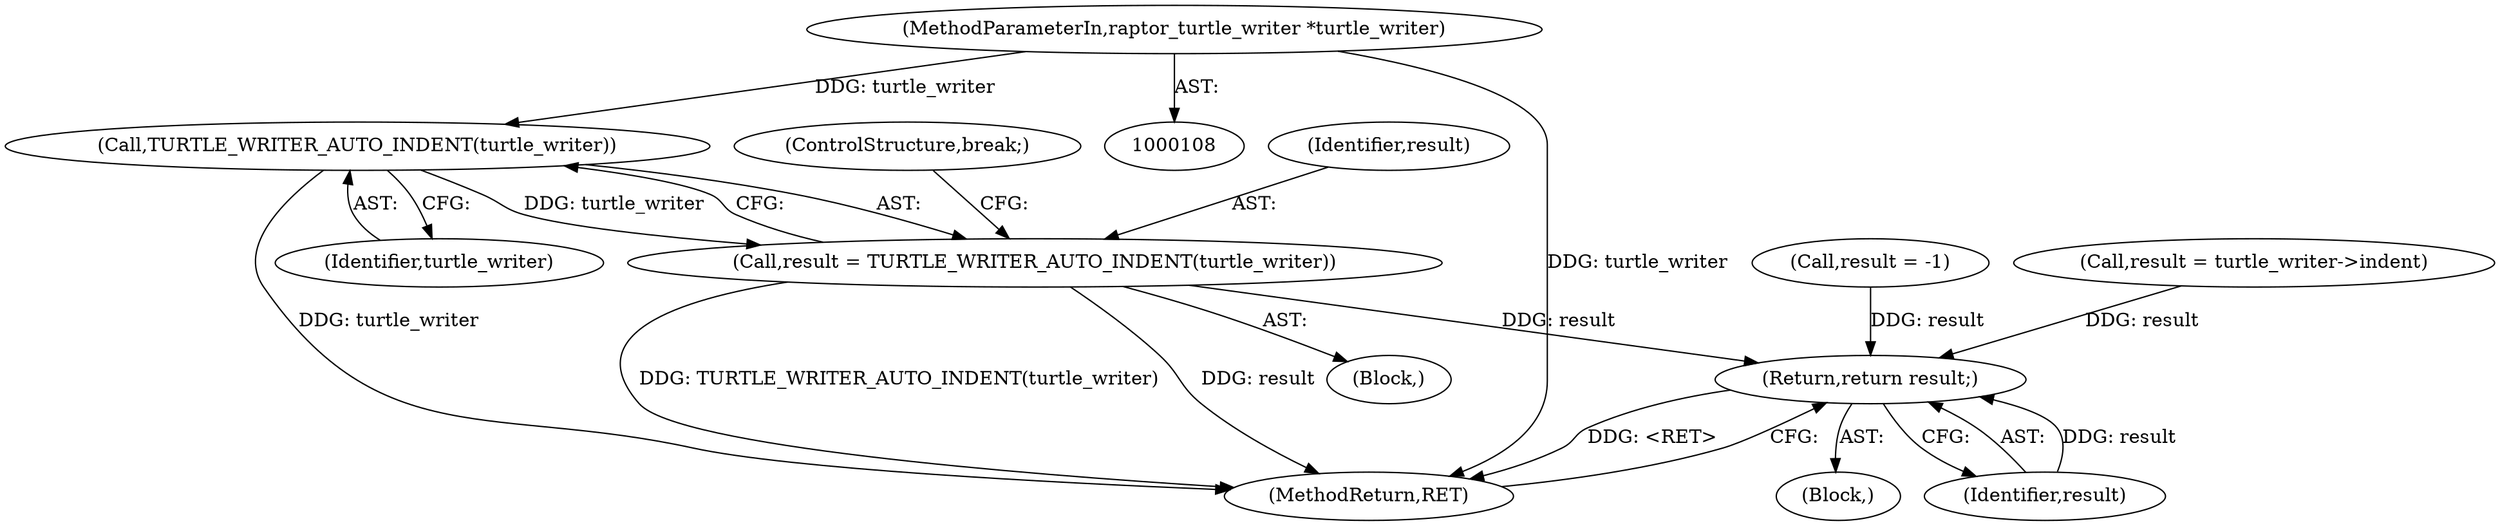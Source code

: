 digraph "0_raptor_a676f235309a59d4aa78eeffd2574ae5d341fcb0_4@pointer" {
"1000109" [label="(MethodParameterIn,raptor_turtle_writer *turtle_writer)"];
"1000123" [label="(Call,TURTLE_WRITER_AUTO_INDENT(turtle_writer))"];
"1000121" [label="(Call,result = TURTLE_WRITER_AUTO_INDENT(turtle_writer))"];
"1000175" [label="(Return,return result;)"];
"1000177" [label="(MethodReturn,RET)"];
"1000111" [label="(Block,)"];
"1000123" [label="(Call,TURTLE_WRITER_AUTO_INDENT(turtle_writer))"];
"1000125" [label="(ControlStructure,break;)"];
"1000122" [label="(Identifier,result)"];
"1000176" [label="(Identifier,result)"];
"1000127" [label="(Call,result = turtle_writer->indent)"];
"1000175" [label="(Return,return result;)"];
"1000113" [label="(Call,result = -1)"];
"1000124" [label="(Identifier,turtle_writer)"];
"1000121" [label="(Call,result = TURTLE_WRITER_AUTO_INDENT(turtle_writer))"];
"1000119" [label="(Block,)"];
"1000109" [label="(MethodParameterIn,raptor_turtle_writer *turtle_writer)"];
"1000109" -> "1000108"  [label="AST: "];
"1000109" -> "1000177"  [label="DDG: turtle_writer"];
"1000109" -> "1000123"  [label="DDG: turtle_writer"];
"1000123" -> "1000121"  [label="AST: "];
"1000123" -> "1000124"  [label="CFG: "];
"1000124" -> "1000123"  [label="AST: "];
"1000121" -> "1000123"  [label="CFG: "];
"1000123" -> "1000177"  [label="DDG: turtle_writer"];
"1000123" -> "1000121"  [label="DDG: turtle_writer"];
"1000121" -> "1000119"  [label="AST: "];
"1000122" -> "1000121"  [label="AST: "];
"1000125" -> "1000121"  [label="CFG: "];
"1000121" -> "1000177"  [label="DDG: TURTLE_WRITER_AUTO_INDENT(turtle_writer)"];
"1000121" -> "1000177"  [label="DDG: result"];
"1000121" -> "1000175"  [label="DDG: result"];
"1000175" -> "1000111"  [label="AST: "];
"1000175" -> "1000176"  [label="CFG: "];
"1000176" -> "1000175"  [label="AST: "];
"1000177" -> "1000175"  [label="CFG: "];
"1000175" -> "1000177"  [label="DDG: <RET>"];
"1000176" -> "1000175"  [label="DDG: result"];
"1000113" -> "1000175"  [label="DDG: result"];
"1000127" -> "1000175"  [label="DDG: result"];
}

